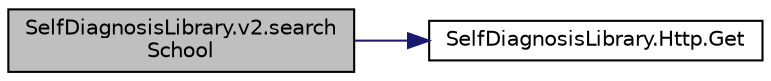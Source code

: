 digraph "SelfDiagnosisLibrary.v2.searchSchool"
{
 // LATEX_PDF_SIZE
  edge [fontname="Helvetica",fontsize="10",labelfontname="Helvetica",labelfontsize="10"];
  node [fontname="Helvetica",fontsize="10",shape=record];
  rankdir="LR";
  Node1 [label="SelfDiagnosisLibrary.v2.search\lSchool",height=0.2,width=0.4,color="black", fillcolor="grey75", style="filled", fontcolor="black",tooltip=" "];
  Node1 -> Node2 [color="midnightblue",fontsize="10",style="solid",fontname="Helvetica"];
  Node2 [label="SelfDiagnosisLibrary.Http.Get",height=0.2,width=0.4,color="black", fillcolor="white", style="filled",URL="$class_self_diagnosis_library_1_1_http.html#a08dbefe0708e3f9ac1360774d38fa52c",tooltip=" "];
}
